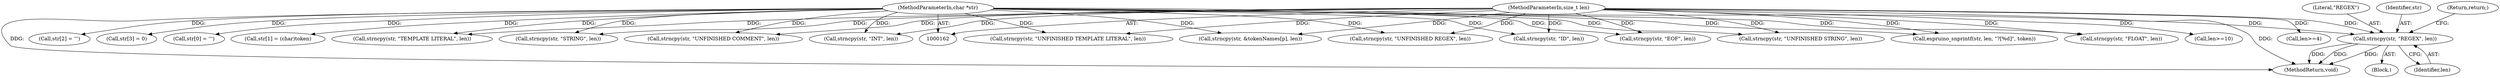 digraph "1_Espruino_bed844f109b6c222816740555068de2e101e8018@API" {
"1000255" [label="(Call,strncpy(str, \"REGEX\", len))"];
"1000164" [label="(MethodParameterIn,char *str)"];
"1000165" [label="(MethodParameterIn,size_t len)"];
"1000255" [label="(Call,strncpy(str, \"REGEX\", len))"];
"1000258" [label="(Identifier,len)"];
"1000330" [label="(Call,len>=10)"];
"1000338" [label="(MethodReturn,void)"];
"1000267" [label="(Call,strncpy(str, \"UNFINISHED COMMENT\", len))"];
"1000177" [label="(Call,len>=4)"];
"1000192" [label="(Call,str[2] = '\'')"];
"1000321" [label="(Call,strncpy(str, &tokenNames[p], len))"];
"1000333" [label="(Call,espruino_snprintf(str, len, \"?[%d]\", token))"];
"1000164" [label="(MethodParameterIn,char *str)"];
"1000257" [label="(Literal,\"REGEX\")"];
"1000261" [label="(Call,strncpy(str, \"UNFINISHED REGEX\", len))"];
"1000256" [label="(Identifier,str)"];
"1000219" [label="(Call,strncpy(str, \"INT\", len))"];
"1000197" [label="(Call,str[3] = 0)"];
"1000205" [label="(Block,)"];
"1000259" [label="(Return,return;)"];
"1000249" [label="(Call,strncpy(str, \"UNFINISHED TEMPLATE LITERAL\", len))"];
"1000213" [label="(Call,strncpy(str, \"ID\", len))"];
"1000231" [label="(Call,strncpy(str, \"STRING\", len))"];
"1000237" [label="(Call,strncpy(str, \"UNFINISHED STRING\", len))"];
"1000180" [label="(Call,str[0] = '\'')"];
"1000243" [label="(Call,strncpy(str, \"TEMPLATE LITERAL\", len))"];
"1000225" [label="(Call,strncpy(str, \"FLOAT\", len))"];
"1000185" [label="(Call,str[1] = (char)token)"];
"1000207" [label="(Call,strncpy(str, \"EOF\", len))"];
"1000165" [label="(MethodParameterIn,size_t len)"];
"1000255" -> "1000205"  [label="AST: "];
"1000255" -> "1000258"  [label="CFG: "];
"1000256" -> "1000255"  [label="AST: "];
"1000257" -> "1000255"  [label="AST: "];
"1000258" -> "1000255"  [label="AST: "];
"1000259" -> "1000255"  [label="CFG: "];
"1000255" -> "1000338"  [label="DDG: "];
"1000255" -> "1000338"  [label="DDG: "];
"1000255" -> "1000338"  [label="DDG: "];
"1000164" -> "1000255"  [label="DDG: "];
"1000165" -> "1000255"  [label="DDG: "];
"1000164" -> "1000162"  [label="AST: "];
"1000164" -> "1000338"  [label="DDG: "];
"1000164" -> "1000180"  [label="DDG: "];
"1000164" -> "1000185"  [label="DDG: "];
"1000164" -> "1000192"  [label="DDG: "];
"1000164" -> "1000197"  [label="DDG: "];
"1000164" -> "1000207"  [label="DDG: "];
"1000164" -> "1000213"  [label="DDG: "];
"1000164" -> "1000219"  [label="DDG: "];
"1000164" -> "1000225"  [label="DDG: "];
"1000164" -> "1000231"  [label="DDG: "];
"1000164" -> "1000237"  [label="DDG: "];
"1000164" -> "1000243"  [label="DDG: "];
"1000164" -> "1000249"  [label="DDG: "];
"1000164" -> "1000261"  [label="DDG: "];
"1000164" -> "1000267"  [label="DDG: "];
"1000164" -> "1000321"  [label="DDG: "];
"1000164" -> "1000333"  [label="DDG: "];
"1000165" -> "1000162"  [label="AST: "];
"1000165" -> "1000338"  [label="DDG: "];
"1000165" -> "1000177"  [label="DDG: "];
"1000165" -> "1000207"  [label="DDG: "];
"1000165" -> "1000213"  [label="DDG: "];
"1000165" -> "1000219"  [label="DDG: "];
"1000165" -> "1000225"  [label="DDG: "];
"1000165" -> "1000231"  [label="DDG: "];
"1000165" -> "1000237"  [label="DDG: "];
"1000165" -> "1000243"  [label="DDG: "];
"1000165" -> "1000249"  [label="DDG: "];
"1000165" -> "1000261"  [label="DDG: "];
"1000165" -> "1000267"  [label="DDG: "];
"1000165" -> "1000321"  [label="DDG: "];
"1000165" -> "1000330"  [label="DDG: "];
"1000165" -> "1000333"  [label="DDG: "];
}
